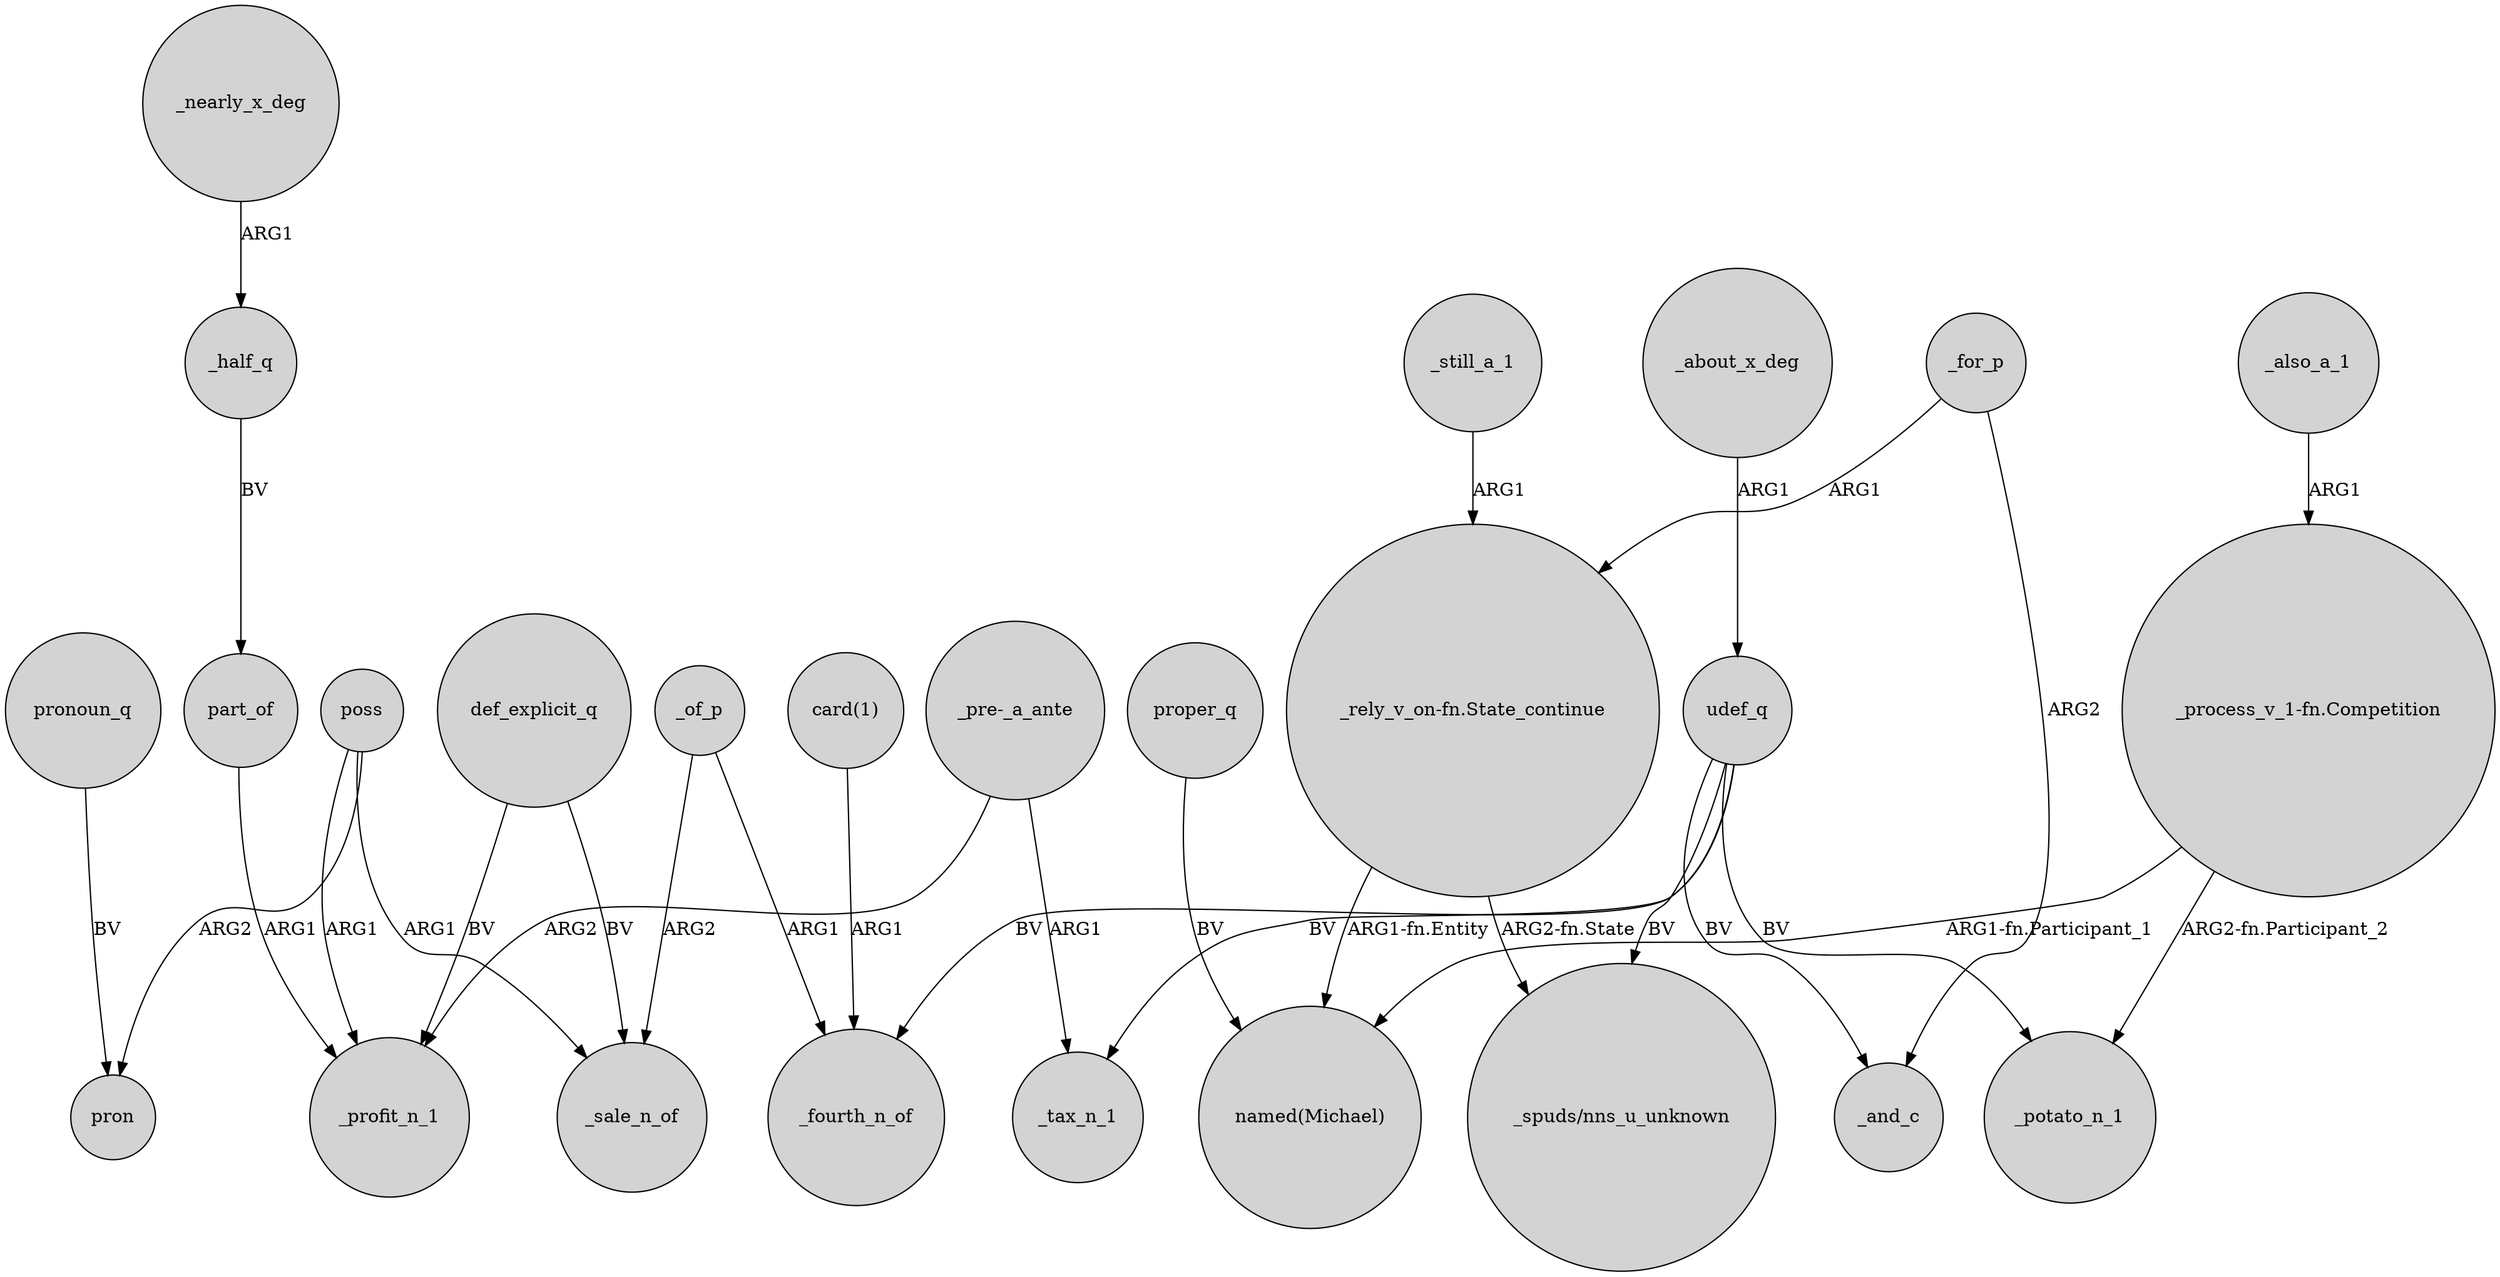 digraph {
	node [shape=circle style=filled]
	def_explicit_q -> _profit_n_1 [label=BV]
	"_process_v_1-fn.Competition" -> _potato_n_1 [label="ARG2-fn.Participant_2"]
	"_pre-_a_ante" -> _profit_n_1 [label=ARG2]
	udef_q -> _tax_n_1 [label=BV]
	_of_p -> _sale_n_of [label=ARG2]
	"_rely_v_on-fn.State_continue" -> "_spuds/nns_u_unknown" [label="ARG2-fn.State"]
	udef_q -> _and_c [label=BV]
	proper_q -> "named(Michael)" [label=BV]
	_about_x_deg -> udef_q [label=ARG1]
	pronoun_q -> pron [label=BV]
	def_explicit_q -> _sale_n_of [label=BV]
	poss -> pron [label=ARG2]
	udef_q -> _fourth_n_of [label=BV]
	_of_p -> _fourth_n_of [label=ARG1]
	_half_q -> part_of [label=BV]
	poss -> _profit_n_1 [label=ARG1]
	"_rely_v_on-fn.State_continue" -> "named(Michael)" [label="ARG1-fn.Entity"]
	udef_q -> "_spuds/nns_u_unknown" [label=BV]
	"card(1)" -> _fourth_n_of [label=ARG1]
	part_of -> _profit_n_1 [label=ARG1]
	"_pre-_a_ante" -> _tax_n_1 [label=ARG1]
	_also_a_1 -> "_process_v_1-fn.Competition" [label=ARG1]
	udef_q -> _potato_n_1 [label=BV]
	"_process_v_1-fn.Competition" -> "named(Michael)" [label="ARG1-fn.Participant_1"]
	_nearly_x_deg -> _half_q [label=ARG1]
	_still_a_1 -> "_rely_v_on-fn.State_continue" [label=ARG1]
	poss -> _sale_n_of [label=ARG1]
	_for_p -> "_rely_v_on-fn.State_continue" [label=ARG1]
	_for_p -> _and_c [label=ARG2]
}
